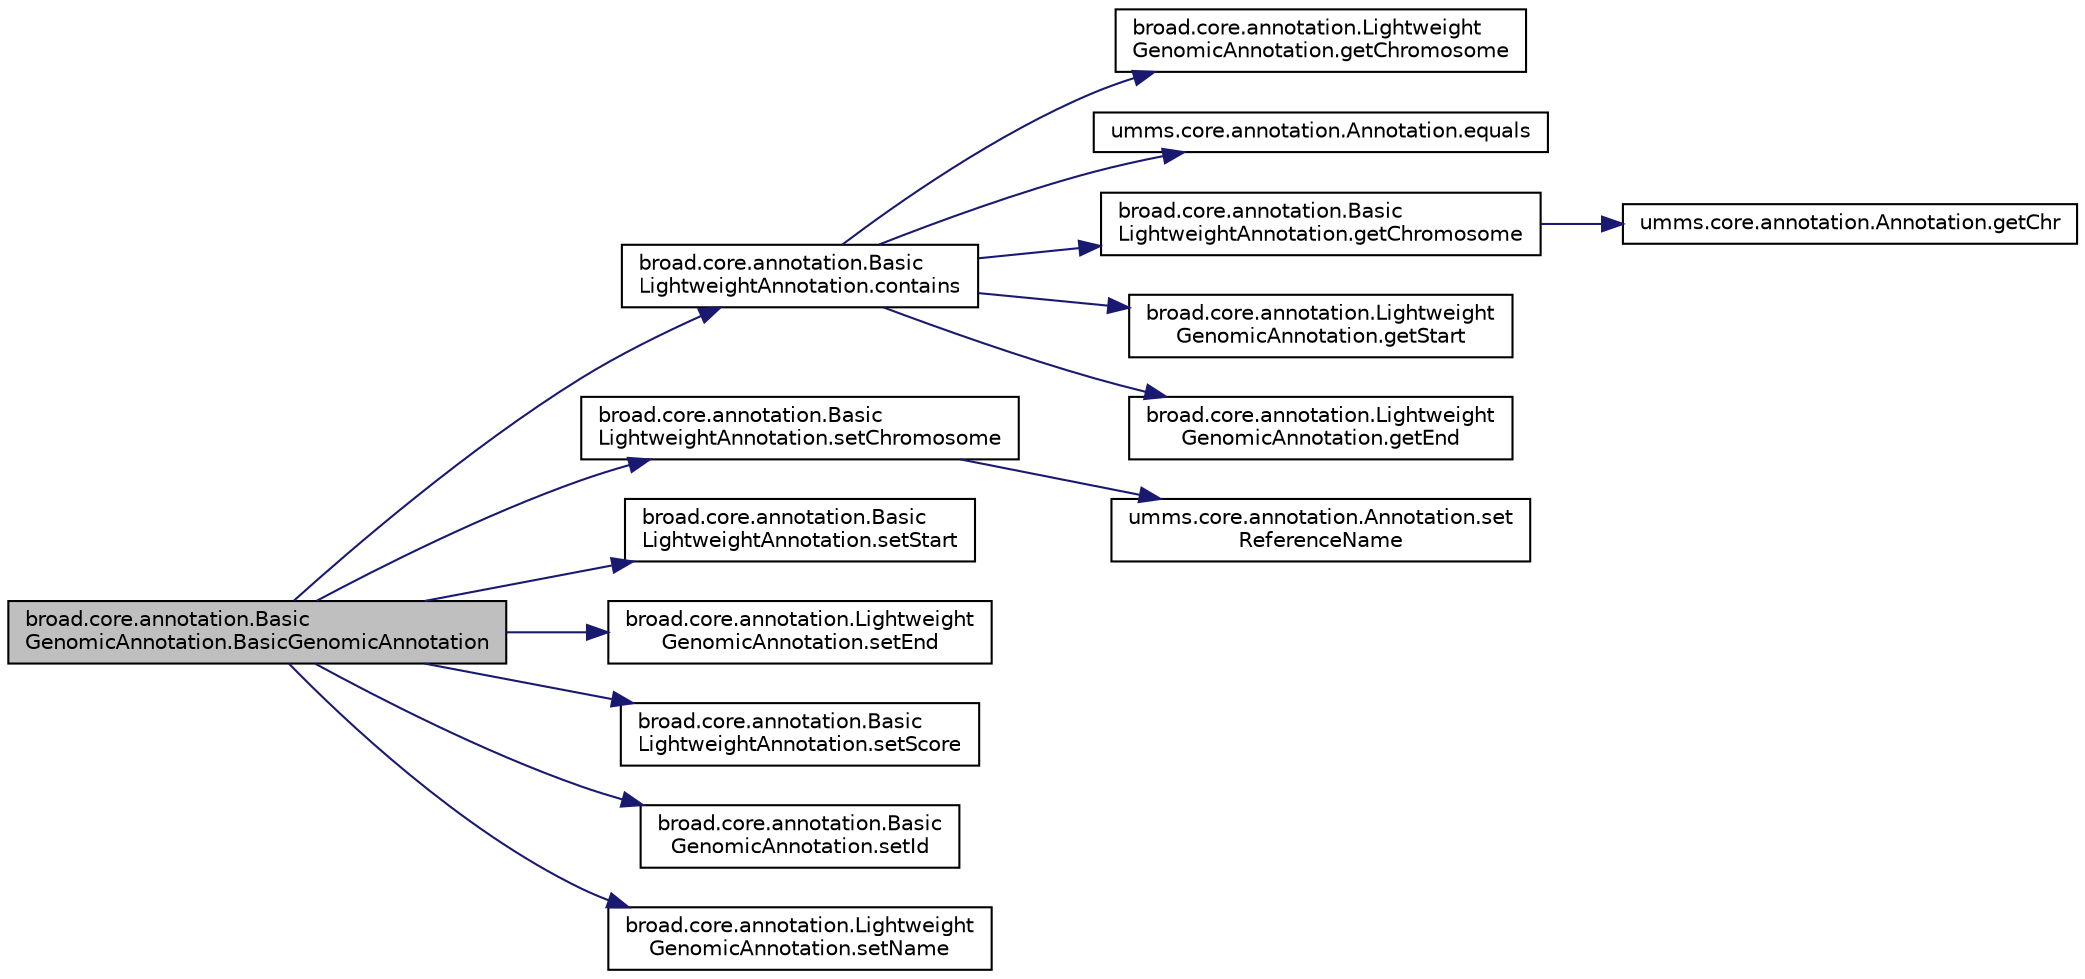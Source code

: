 digraph "broad.core.annotation.BasicGenomicAnnotation.BasicGenomicAnnotation"
{
  edge [fontname="Helvetica",fontsize="10",labelfontname="Helvetica",labelfontsize="10"];
  node [fontname="Helvetica",fontsize="10",shape=record];
  rankdir="LR";
  Node1 [label="broad.core.annotation.Basic\lGenomicAnnotation.BasicGenomicAnnotation",height=0.2,width=0.4,color="black", fillcolor="grey75", style="filled" fontcolor="black"];
  Node1 -> Node2 [color="midnightblue",fontsize="10",style="solid",fontname="Helvetica"];
  Node2 [label="broad.core.annotation.Basic\lLightweightAnnotation.contains",height=0.2,width=0.4,color="black", fillcolor="white", style="filled",URL="$classbroad_1_1core_1_1annotation_1_1_basic_lightweight_annotation.html#a768dd90feef065f8b04a253c2d1c3e1e"];
  Node2 -> Node3 [color="midnightblue",fontsize="10",style="solid",fontname="Helvetica"];
  Node3 [label="broad.core.annotation.Lightweight\lGenomicAnnotation.getChromosome",height=0.2,width=0.4,color="black", fillcolor="white", style="filled",URL="$interfacebroad_1_1core_1_1annotation_1_1_lightweight_genomic_annotation.html#a11b7345e12c3842e8b12530dfdf0e40c"];
  Node2 -> Node4 [color="midnightblue",fontsize="10",style="solid",fontname="Helvetica"];
  Node4 [label="umms.core.annotation.Annotation.equals",height=0.2,width=0.4,color="black", fillcolor="white", style="filled",URL="$interfaceumms_1_1core_1_1annotation_1_1_annotation.html#a0515e1f20b4e9e913b4f7f329a6c11ad"];
  Node2 -> Node5 [color="midnightblue",fontsize="10",style="solid",fontname="Helvetica"];
  Node5 [label="broad.core.annotation.Basic\lLightweightAnnotation.getChromosome",height=0.2,width=0.4,color="black", fillcolor="white", style="filled",URL="$classbroad_1_1core_1_1annotation_1_1_basic_lightweight_annotation.html#a3c3c393894b2c4d90334dda13a148eec"];
  Node5 -> Node6 [color="midnightblue",fontsize="10",style="solid",fontname="Helvetica"];
  Node6 [label="umms.core.annotation.Annotation.getChr",height=0.2,width=0.4,color="black", fillcolor="white", style="filled",URL="$interfaceumms_1_1core_1_1annotation_1_1_annotation.html#ab07edf07fd2182cd16bceb91ee6de35a"];
  Node2 -> Node7 [color="midnightblue",fontsize="10",style="solid",fontname="Helvetica"];
  Node7 [label="broad.core.annotation.Lightweight\lGenomicAnnotation.getStart",height=0.2,width=0.4,color="black", fillcolor="white", style="filled",URL="$interfacebroad_1_1core_1_1annotation_1_1_lightweight_genomic_annotation.html#aa09c2220d181284077c5c020f2721b63"];
  Node2 -> Node8 [color="midnightblue",fontsize="10",style="solid",fontname="Helvetica"];
  Node8 [label="broad.core.annotation.Lightweight\lGenomicAnnotation.getEnd",height=0.2,width=0.4,color="black", fillcolor="white", style="filled",URL="$interfacebroad_1_1core_1_1annotation_1_1_lightweight_genomic_annotation.html#a68b4fd4cda3321ffd91dd427df9b24a7"];
  Node1 -> Node9 [color="midnightblue",fontsize="10",style="solid",fontname="Helvetica"];
  Node9 [label="broad.core.annotation.Basic\lLightweightAnnotation.setChromosome",height=0.2,width=0.4,color="black", fillcolor="white", style="filled",URL="$classbroad_1_1core_1_1annotation_1_1_basic_lightweight_annotation.html#aeb96f44edbf4809956fe995a5cb3fc36"];
  Node9 -> Node10 [color="midnightblue",fontsize="10",style="solid",fontname="Helvetica"];
  Node10 [label="umms.core.annotation.Annotation.set\lReferenceName",height=0.2,width=0.4,color="black", fillcolor="white", style="filled",URL="$interfaceumms_1_1core_1_1annotation_1_1_annotation.html#aa6ddff9a7f3bcff152914299092545ff"];
  Node1 -> Node11 [color="midnightblue",fontsize="10",style="solid",fontname="Helvetica"];
  Node11 [label="broad.core.annotation.Basic\lLightweightAnnotation.setStart",height=0.2,width=0.4,color="black", fillcolor="white", style="filled",URL="$classbroad_1_1core_1_1annotation_1_1_basic_lightweight_annotation.html#a3f55da6f6c2d257caac12fd7c8ca3770"];
  Node1 -> Node12 [color="midnightblue",fontsize="10",style="solid",fontname="Helvetica"];
  Node12 [label="broad.core.annotation.Lightweight\lGenomicAnnotation.setEnd",height=0.2,width=0.4,color="black", fillcolor="white", style="filled",URL="$interfacebroad_1_1core_1_1annotation_1_1_lightweight_genomic_annotation.html#afa510429319c0efc147c5da446cab166"];
  Node1 -> Node13 [color="midnightblue",fontsize="10",style="solid",fontname="Helvetica"];
  Node13 [label="broad.core.annotation.Basic\lLightweightAnnotation.setScore",height=0.2,width=0.4,color="black", fillcolor="white", style="filled",URL="$classbroad_1_1core_1_1annotation_1_1_basic_lightweight_annotation.html#aeb06d309e53ec158338164b8945b9949"];
  Node1 -> Node14 [color="midnightblue",fontsize="10",style="solid",fontname="Helvetica"];
  Node14 [label="broad.core.annotation.Basic\lGenomicAnnotation.setId",height=0.2,width=0.4,color="black", fillcolor="white", style="filled",URL="$classbroad_1_1core_1_1annotation_1_1_basic_genomic_annotation.html#aab81f801d84164ee7db06ce74d45ea50"];
  Node1 -> Node15 [color="midnightblue",fontsize="10",style="solid",fontname="Helvetica"];
  Node15 [label="broad.core.annotation.Lightweight\lGenomicAnnotation.setName",height=0.2,width=0.4,color="black", fillcolor="white", style="filled",URL="$interfacebroad_1_1core_1_1annotation_1_1_lightweight_genomic_annotation.html#a28cc1992e605bbd4b743e8cf6562fe01"];
}
